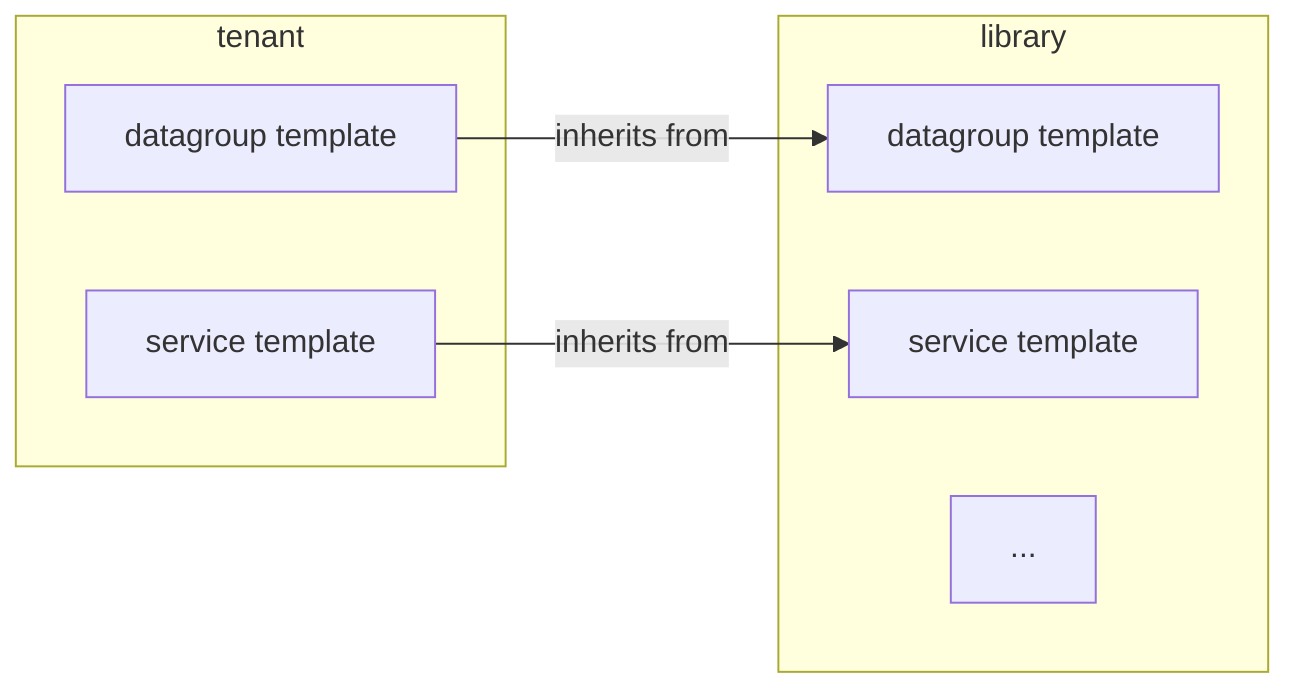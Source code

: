 flowchart LR
subgraph tenant
A[datagroup template]
B[service template]
end
subgraph library
C[datagroup template]
D[service template]
E[...]
end

A --inherits from --> C
B --inherits from --> D